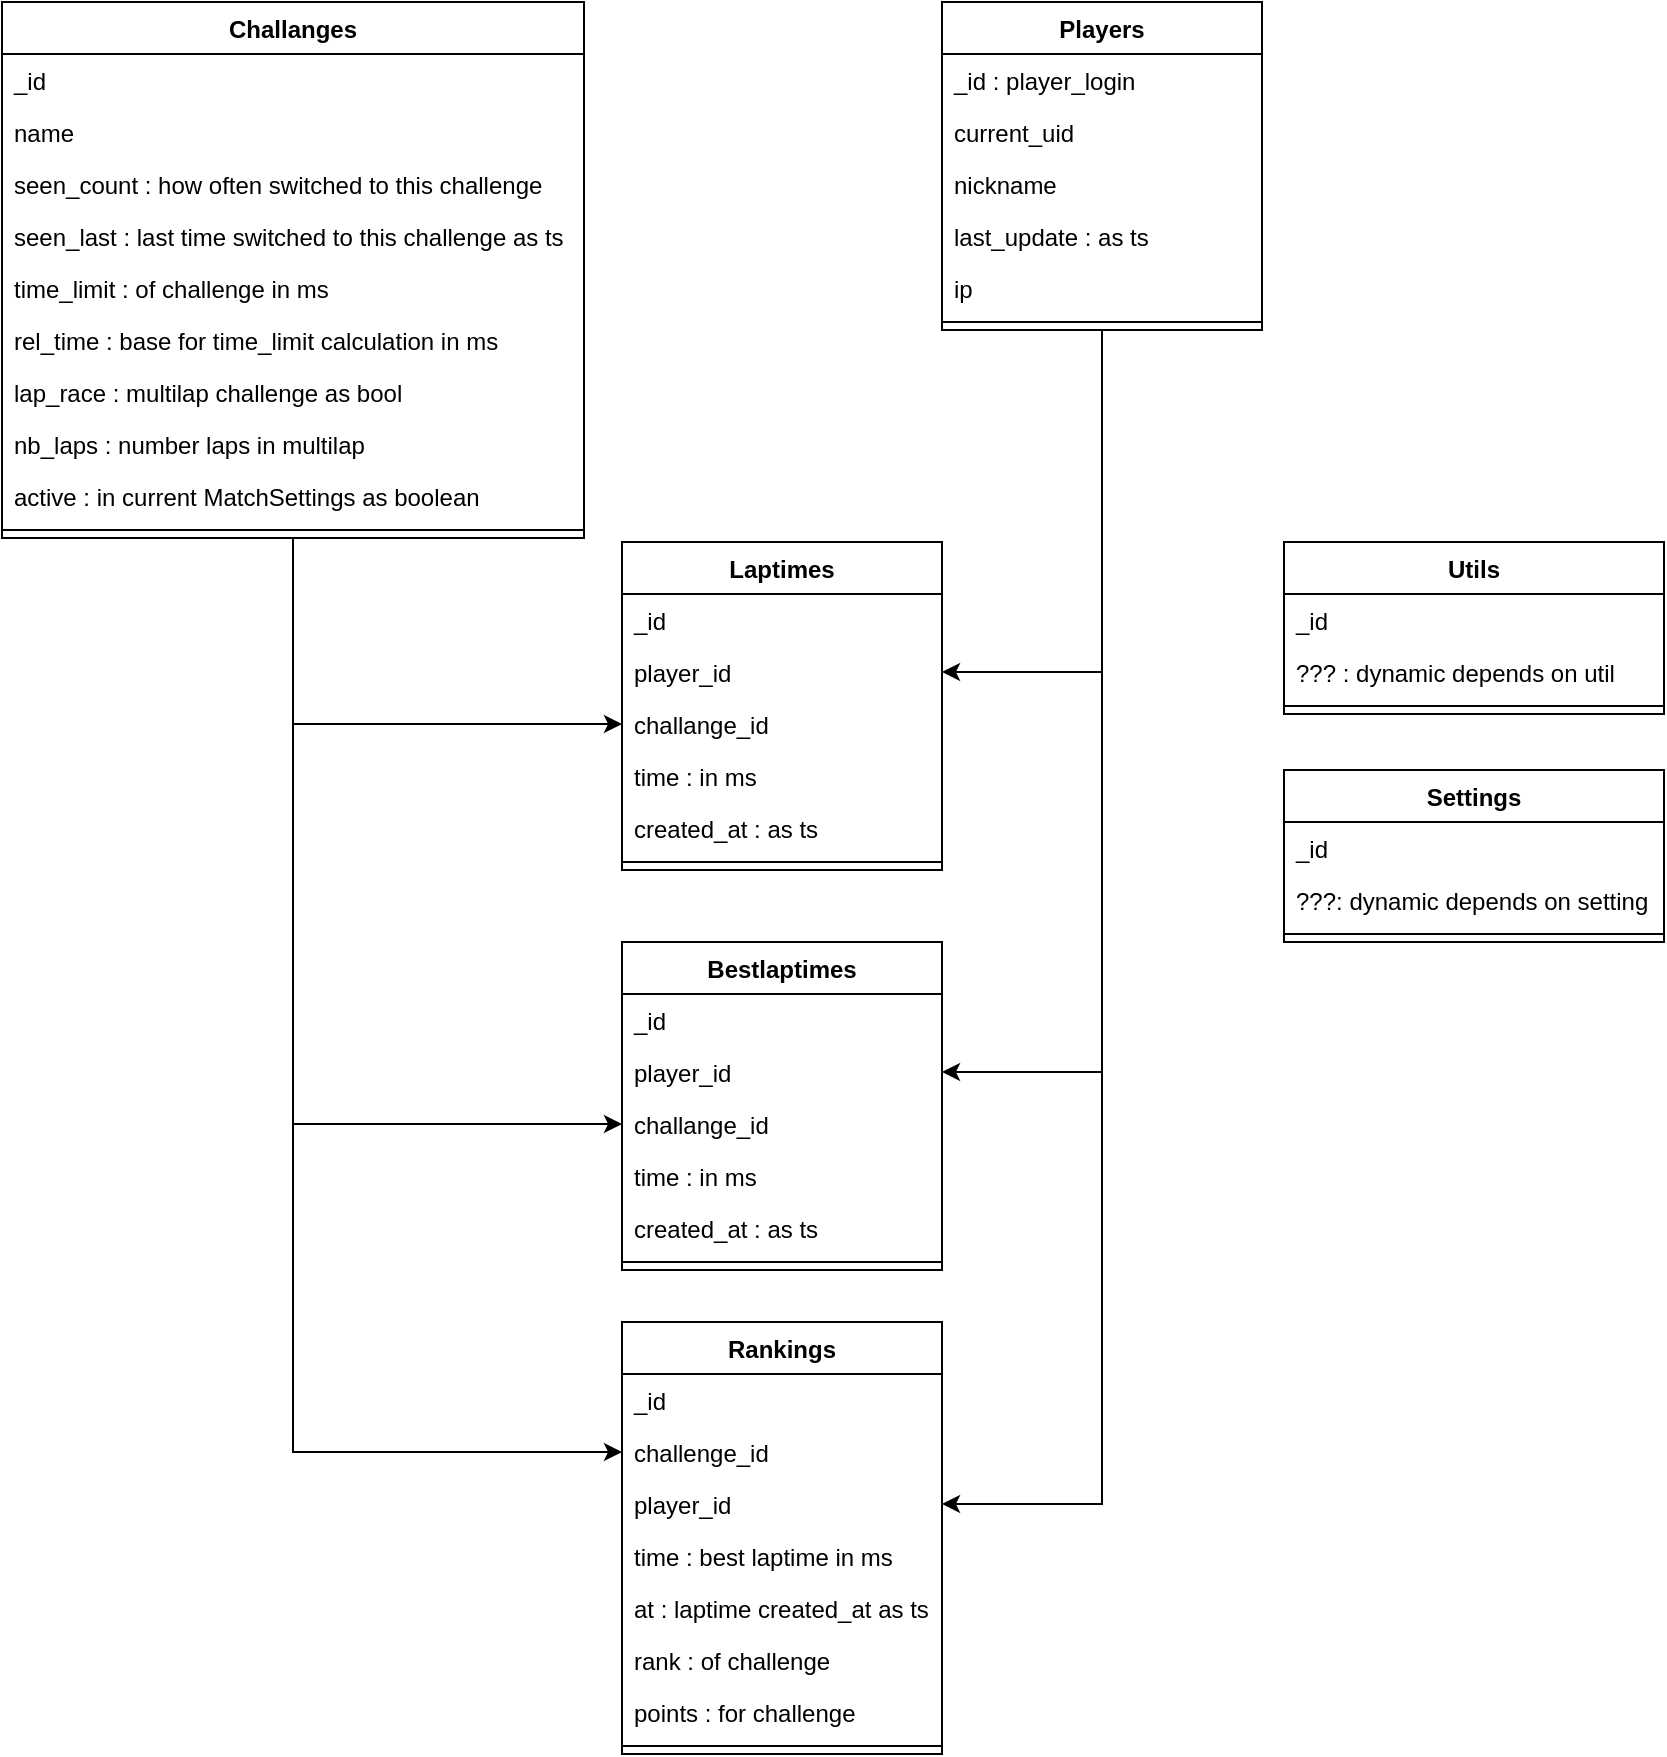 <mxfile version="14.1.8" type="device"><diagram id="GvHbLGwMmbhhfIeFvPbO" name="Seite-1"><mxGraphModel dx="1102" dy="1000" grid="1" gridSize="10" guides="1" tooltips="1" connect="1" arrows="1" fold="1" page="1" pageScale="1" pageWidth="827" pageHeight="1169" math="0" shadow="0"><root><mxCell id="0"/><mxCell id="1" parent="0"/><mxCell id="rKmt_01Rh1brTcauh0tl-51" value="" style="edgeStyle=orthogonalEdgeStyle;rounded=0;orthogonalLoop=1;jettySize=auto;html=1;entryX=1;entryY=0.5;entryDx=0;entryDy=0;" parent="1" source="rKmt_01Rh1brTcauh0tl-2" target="rKmt_01Rh1brTcauh0tl-31" edge="1"><mxGeometry relative="1" as="geometry"><mxPoint x="809" y="195" as="targetPoint"/></mxGeometry></mxCell><mxCell id="rKmt_01Rh1brTcauh0tl-65" value="" style="edgeStyle=orthogonalEdgeStyle;rounded=0;orthogonalLoop=1;jettySize=auto;html=1;entryX=1;entryY=0.5;entryDx=0;entryDy=0;" parent="1" source="rKmt_01Rh1brTcauh0tl-2" target="rKmt_01Rh1brTcauh0tl-54" edge="1"><mxGeometry relative="1" as="geometry"><mxPoint x="809" y="169" as="targetPoint"/></mxGeometry></mxCell><mxCell id="3C75Sr1dBxnXOI71Ouzz-18" value="" style="edgeStyle=orthogonalEdgeStyle;rounded=0;orthogonalLoop=1;jettySize=auto;html=1;entryX=1;entryY=0.5;entryDx=0;entryDy=0;" parent="1" source="rKmt_01Rh1brTcauh0tl-2" target="3C75Sr1dBxnXOI71Ouzz-10" edge="1"><mxGeometry relative="1" as="geometry"><mxPoint x="489" y="169" as="targetPoint"/></mxGeometry></mxCell><mxCell id="rKmt_01Rh1brTcauh0tl-2" value="Players" style="swimlane;fontStyle=1;align=center;verticalAlign=top;childLayout=stackLayout;horizontal=1;startSize=26;horizontalStack=0;resizeParent=1;resizeParentMax=0;resizeLast=0;collapsible=1;marginBottom=0;" parent="1" vertex="1"><mxGeometry x="569" y="100" width="160" height="164" as="geometry"/></mxCell><mxCell id="rKmt_01Rh1brTcauh0tl-3" value="_id : player_login" style="text;strokeColor=none;fillColor=none;align=left;verticalAlign=top;spacingLeft=4;spacingRight=4;overflow=hidden;rotatable=0;points=[[0,0.5],[1,0.5]];portConstraint=eastwest;" parent="rKmt_01Rh1brTcauh0tl-2" vertex="1"><mxGeometry y="26" width="160" height="26" as="geometry"/></mxCell><mxCell id="qAfZdYTN4PTpI2n6EuEr-1" value="current_uid" style="text;strokeColor=none;fillColor=none;align=left;verticalAlign=top;spacingLeft=4;spacingRight=4;overflow=hidden;rotatable=0;points=[[0,0.5],[1,0.5]];portConstraint=eastwest;" parent="rKmt_01Rh1brTcauh0tl-2" vertex="1"><mxGeometry y="52" width="160" height="26" as="geometry"/></mxCell><mxCell id="rKmt_01Rh1brTcauh0tl-8" value="nickname" style="text;strokeColor=none;fillColor=none;align=left;verticalAlign=top;spacingLeft=4;spacingRight=4;overflow=hidden;rotatable=0;points=[[0,0.5],[1,0.5]];portConstraint=eastwest;" parent="rKmt_01Rh1brTcauh0tl-2" vertex="1"><mxGeometry y="78" width="160" height="26" as="geometry"/></mxCell><mxCell id="rKmt_01Rh1brTcauh0tl-9" value="last_update : as ts" style="text;strokeColor=none;fillColor=none;align=left;verticalAlign=top;spacingLeft=4;spacingRight=4;overflow=hidden;rotatable=0;points=[[0,0.5],[1,0.5]];portConstraint=eastwest;" parent="rKmt_01Rh1brTcauh0tl-2" vertex="1"><mxGeometry y="104" width="160" height="26" as="geometry"/></mxCell><mxCell id="3_U17bBbJx1PxlcZ8-xc-12" value="ip" style="text;strokeColor=none;fillColor=none;align=left;verticalAlign=top;spacingLeft=4;spacingRight=4;overflow=hidden;rotatable=0;points=[[0,0.5],[1,0.5]];portConstraint=eastwest;" vertex="1" parent="rKmt_01Rh1brTcauh0tl-2"><mxGeometry y="130" width="160" height="26" as="geometry"/></mxCell><mxCell id="rKmt_01Rh1brTcauh0tl-5" value="" style="line;strokeWidth=1;fillColor=none;align=left;verticalAlign=middle;spacingTop=-1;spacingLeft=3;spacingRight=3;rotatable=0;labelPosition=right;points=[];portConstraint=eastwest;" parent="rKmt_01Rh1brTcauh0tl-2" vertex="1"><mxGeometry y="156" width="160" height="8" as="geometry"/></mxCell><mxCell id="rKmt_01Rh1brTcauh0tl-42" value="" style="edgeStyle=orthogonalEdgeStyle;rounded=0;orthogonalLoop=1;jettySize=auto;html=1;entryX=0;entryY=0.5;entryDx=0;entryDy=0;" parent="1" source="rKmt_01Rh1brTcauh0tl-24" target="rKmt_01Rh1brTcauh0tl-34" edge="1"><mxGeometry relative="1" as="geometry"><mxPoint x="489" y="560" as="targetPoint"/></mxGeometry></mxCell><mxCell id="rKmt_01Rh1brTcauh0tl-70" value="" style="edgeStyle=orthogonalEdgeStyle;rounded=0;orthogonalLoop=1;jettySize=auto;html=1;entryX=0;entryY=0.5;entryDx=0;entryDy=0;" parent="1" source="rKmt_01Rh1brTcauh0tl-24" target="rKmt_01Rh1brTcauh0tl-55" edge="1"><mxGeometry relative="1" as="geometry"><mxPoint x="339" y="343" as="targetPoint"/></mxGeometry></mxCell><mxCell id="3C75Sr1dBxnXOI71Ouzz-23" value="" style="edgeStyle=orthogonalEdgeStyle;rounded=0;orthogonalLoop=1;jettySize=auto;html=1;entryX=0;entryY=0.5;entryDx=0;entryDy=0;" parent="1" source="rKmt_01Rh1brTcauh0tl-24" target="3C75Sr1dBxnXOI71Ouzz-9" edge="1"><mxGeometry relative="1" as="geometry"><mxPoint x="339" y="343" as="targetPoint"/></mxGeometry></mxCell><mxCell id="rKmt_01Rh1brTcauh0tl-24" value="Challanges" style="swimlane;fontStyle=1;align=center;verticalAlign=top;childLayout=stackLayout;horizontal=1;startSize=26;horizontalStack=0;resizeParent=1;resizeParentMax=0;resizeLast=0;collapsible=1;marginBottom=0;" parent="1" vertex="1"><mxGeometry x="99" y="100" width="291" height="268" as="geometry"/></mxCell><mxCell id="rKmt_01Rh1brTcauh0tl-25" value="_id" style="text;strokeColor=none;fillColor=none;align=left;verticalAlign=top;spacingLeft=4;spacingRight=4;overflow=hidden;rotatable=0;points=[[0,0.5],[1,0.5]];portConstraint=eastwest;" parent="rKmt_01Rh1brTcauh0tl-24" vertex="1"><mxGeometry y="26" width="291" height="26" as="geometry"/></mxCell><mxCell id="rKmt_01Rh1brTcauh0tl-26" value="name" style="text;strokeColor=none;fillColor=none;align=left;verticalAlign=top;spacingLeft=4;spacingRight=4;overflow=hidden;rotatable=0;points=[[0,0.5],[1,0.5]];portConstraint=eastwest;" parent="rKmt_01Rh1brTcauh0tl-24" vertex="1"><mxGeometry y="52" width="291" height="26" as="geometry"/></mxCell><mxCell id="2JA51jBE7Q1bD2weZ3pu-1" value="seen_count : how often switched to this challenge" style="text;strokeColor=none;fillColor=none;align=left;verticalAlign=top;spacingLeft=4;spacingRight=4;overflow=hidden;rotatable=0;points=[[0,0.5],[1,0.5]];portConstraint=eastwest;" parent="rKmt_01Rh1brTcauh0tl-24" vertex="1"><mxGeometry y="78" width="291" height="26" as="geometry"/></mxCell><mxCell id="2JA51jBE7Q1bD2weZ3pu-2" value="seen_last : last time switched to this challenge as ts" style="text;strokeColor=none;fillColor=none;align=left;verticalAlign=top;spacingLeft=4;spacingRight=4;overflow=hidden;rotatable=0;points=[[0,0.5],[1,0.5]];portConstraint=eastwest;" parent="rKmt_01Rh1brTcauh0tl-24" vertex="1"><mxGeometry y="104" width="291" height="26" as="geometry"/></mxCell><mxCell id="2JA51jBE7Q1bD2weZ3pu-4" value="time_limit : of challenge in ms" style="text;strokeColor=none;fillColor=none;align=left;verticalAlign=top;spacingLeft=4;spacingRight=4;overflow=hidden;rotatable=0;points=[[0,0.5],[1,0.5]];portConstraint=eastwest;" parent="rKmt_01Rh1brTcauh0tl-24" vertex="1"><mxGeometry y="130" width="291" height="26" as="geometry"/></mxCell><mxCell id="2JA51jBE7Q1bD2weZ3pu-3" value="rel_time : base for time_limit calculation in ms" style="text;strokeColor=none;fillColor=none;align=left;verticalAlign=top;spacingLeft=4;spacingRight=4;overflow=hidden;rotatable=0;points=[[0,0.5],[1,0.5]];portConstraint=eastwest;" parent="rKmt_01Rh1brTcauh0tl-24" vertex="1"><mxGeometry y="156" width="291" height="26" as="geometry"/></mxCell><mxCell id="2JA51jBE7Q1bD2weZ3pu-5" value="lap_race : multilap challenge as bool" style="text;strokeColor=none;fillColor=none;align=left;verticalAlign=top;spacingLeft=4;spacingRight=4;overflow=hidden;rotatable=0;points=[[0,0.5],[1,0.5]];portConstraint=eastwest;" parent="rKmt_01Rh1brTcauh0tl-24" vertex="1"><mxGeometry y="182" width="291" height="26" as="geometry"/></mxCell><mxCell id="2JA51jBE7Q1bD2weZ3pu-6" value="nb_laps : number laps in multilap" style="text;strokeColor=none;fillColor=none;align=left;verticalAlign=top;spacingLeft=4;spacingRight=4;overflow=hidden;rotatable=0;points=[[0,0.5],[1,0.5]];portConstraint=eastwest;" parent="rKmt_01Rh1brTcauh0tl-24" vertex="1"><mxGeometry y="208" width="291" height="26" as="geometry"/></mxCell><mxCell id="6n2jtKybbE3fArgx6g1z-1" value="active : in current MatchSettings as boolean" style="text;strokeColor=none;fillColor=none;align=left;verticalAlign=top;spacingLeft=4;spacingRight=4;overflow=hidden;rotatable=0;points=[[0,0.5],[1,0.5]];portConstraint=eastwest;" parent="rKmt_01Rh1brTcauh0tl-24" vertex="1"><mxGeometry y="234" width="291" height="26" as="geometry"/></mxCell><mxCell id="rKmt_01Rh1brTcauh0tl-27" value="" style="line;strokeWidth=1;fillColor=none;align=left;verticalAlign=middle;spacingTop=-1;spacingLeft=3;spacingRight=3;rotatable=0;labelPosition=right;points=[];portConstraint=eastwest;" parent="rKmt_01Rh1brTcauh0tl-24" vertex="1"><mxGeometry y="260" width="291" height="8" as="geometry"/></mxCell><mxCell id="rKmt_01Rh1brTcauh0tl-29" value="Laptimes" style="swimlane;fontStyle=1;align=center;verticalAlign=top;childLayout=stackLayout;horizontal=1;startSize=26;horizontalStack=0;resizeParent=1;resizeParentMax=0;resizeLast=0;collapsible=1;marginBottom=0;" parent="1" vertex="1"><mxGeometry x="409" y="370" width="160" height="164" as="geometry"/></mxCell><mxCell id="rKmt_01Rh1brTcauh0tl-30" value="_id" style="text;strokeColor=none;fillColor=none;align=left;verticalAlign=top;spacingLeft=4;spacingRight=4;overflow=hidden;rotatable=0;points=[[0,0.5],[1,0.5]];portConstraint=eastwest;" parent="rKmt_01Rh1brTcauh0tl-29" vertex="1"><mxGeometry y="26" width="160" height="26" as="geometry"/></mxCell><mxCell id="rKmt_01Rh1brTcauh0tl-31" value="player_id" style="text;strokeColor=none;fillColor=none;align=left;verticalAlign=top;spacingLeft=4;spacingRight=4;overflow=hidden;rotatable=0;points=[[0,0.5],[1,0.5]];portConstraint=eastwest;" parent="rKmt_01Rh1brTcauh0tl-29" vertex="1"><mxGeometry y="52" width="160" height="26" as="geometry"/></mxCell><mxCell id="rKmt_01Rh1brTcauh0tl-34" value="challange_id" style="text;strokeColor=none;fillColor=none;align=left;verticalAlign=top;spacingLeft=4;spacingRight=4;overflow=hidden;rotatable=0;points=[[0,0.5],[1,0.5]];portConstraint=eastwest;" parent="rKmt_01Rh1brTcauh0tl-29" vertex="1"><mxGeometry y="78" width="160" height="26" as="geometry"/></mxCell><mxCell id="rKmt_01Rh1brTcauh0tl-35" value="time : in ms" style="text;strokeColor=none;fillColor=none;align=left;verticalAlign=top;spacingLeft=4;spacingRight=4;overflow=hidden;rotatable=0;points=[[0,0.5],[1,0.5]];portConstraint=eastwest;" parent="rKmt_01Rh1brTcauh0tl-29" vertex="1"><mxGeometry y="104" width="160" height="26" as="geometry"/></mxCell><mxCell id="rKmt_01Rh1brTcauh0tl-36" value="created_at : as ts" style="text;strokeColor=none;fillColor=none;align=left;verticalAlign=top;spacingLeft=4;spacingRight=4;overflow=hidden;rotatable=0;points=[[0,0.5],[1,0.5]];portConstraint=eastwest;" parent="rKmt_01Rh1brTcauh0tl-29" vertex="1"><mxGeometry y="130" width="160" height="26" as="geometry"/></mxCell><mxCell id="rKmt_01Rh1brTcauh0tl-32" value="" style="line;strokeWidth=1;fillColor=none;align=left;verticalAlign=middle;spacingTop=-1;spacingLeft=3;spacingRight=3;rotatable=0;labelPosition=right;points=[];portConstraint=eastwest;" parent="rKmt_01Rh1brTcauh0tl-29" vertex="1"><mxGeometry y="156" width="160" height="8" as="geometry"/></mxCell><mxCell id="rKmt_01Rh1brTcauh0tl-52" value="Bestlaptimes" style="swimlane;fontStyle=1;align=center;verticalAlign=top;childLayout=stackLayout;horizontal=1;startSize=26;horizontalStack=0;resizeParent=1;resizeParentMax=0;resizeLast=0;collapsible=1;marginBottom=0;" parent="1" vertex="1"><mxGeometry x="409" y="570" width="160" height="164" as="geometry"/></mxCell><mxCell id="rKmt_01Rh1brTcauh0tl-53" value="_id" style="text;strokeColor=none;fillColor=none;align=left;verticalAlign=top;spacingLeft=4;spacingRight=4;overflow=hidden;rotatable=0;points=[[0,0.5],[1,0.5]];portConstraint=eastwest;" parent="rKmt_01Rh1brTcauh0tl-52" vertex="1"><mxGeometry y="26" width="160" height="26" as="geometry"/></mxCell><mxCell id="rKmt_01Rh1brTcauh0tl-54" value="player_id" style="text;strokeColor=none;fillColor=none;align=left;verticalAlign=top;spacingLeft=4;spacingRight=4;overflow=hidden;rotatable=0;points=[[0,0.5],[1,0.5]];portConstraint=eastwest;" parent="rKmt_01Rh1brTcauh0tl-52" vertex="1"><mxGeometry y="52" width="160" height="26" as="geometry"/></mxCell><mxCell id="rKmt_01Rh1brTcauh0tl-55" value="challange_id" style="text;strokeColor=none;fillColor=none;align=left;verticalAlign=top;spacingLeft=4;spacingRight=4;overflow=hidden;rotatable=0;points=[[0,0.5],[1,0.5]];portConstraint=eastwest;" parent="rKmt_01Rh1brTcauh0tl-52" vertex="1"><mxGeometry y="78" width="160" height="26" as="geometry"/></mxCell><mxCell id="rKmt_01Rh1brTcauh0tl-56" value="time : in ms" style="text;strokeColor=none;fillColor=none;align=left;verticalAlign=top;spacingLeft=4;spacingRight=4;overflow=hidden;rotatable=0;points=[[0,0.5],[1,0.5]];portConstraint=eastwest;" parent="rKmt_01Rh1brTcauh0tl-52" vertex="1"><mxGeometry y="104" width="160" height="26" as="geometry"/></mxCell><mxCell id="rKmt_01Rh1brTcauh0tl-57" value="created_at : as ts" style="text;strokeColor=none;fillColor=none;align=left;verticalAlign=top;spacingLeft=4;spacingRight=4;overflow=hidden;rotatable=0;points=[[0,0.5],[1,0.5]];portConstraint=eastwest;" parent="rKmt_01Rh1brTcauh0tl-52" vertex="1"><mxGeometry y="130" width="160" height="26" as="geometry"/></mxCell><mxCell id="rKmt_01Rh1brTcauh0tl-58" value="" style="line;strokeWidth=1;fillColor=none;align=left;verticalAlign=middle;spacingTop=-1;spacingLeft=3;spacingRight=3;rotatable=0;labelPosition=right;points=[];portConstraint=eastwest;" parent="rKmt_01Rh1brTcauh0tl-52" vertex="1"><mxGeometry y="156" width="160" height="8" as="geometry"/></mxCell><mxCell id="3C75Sr1dBxnXOI71Ouzz-1" value="Rankings" style="swimlane;fontStyle=1;align=center;verticalAlign=top;childLayout=stackLayout;horizontal=1;startSize=26;horizontalStack=0;resizeParent=1;resizeParentMax=0;resizeLast=0;collapsible=1;marginBottom=0;" parent="1" vertex="1"><mxGeometry x="409" y="760" width="160" height="216" as="geometry"/></mxCell><mxCell id="3C75Sr1dBxnXOI71Ouzz-2" value="_id" style="text;strokeColor=none;fillColor=none;align=left;verticalAlign=top;spacingLeft=4;spacingRight=4;overflow=hidden;rotatable=0;points=[[0,0.5],[1,0.5]];portConstraint=eastwest;" parent="3C75Sr1dBxnXOI71Ouzz-1" vertex="1"><mxGeometry y="26" width="160" height="26" as="geometry"/></mxCell><mxCell id="3C75Sr1dBxnXOI71Ouzz-9" value="challenge_id" style="text;strokeColor=none;fillColor=none;align=left;verticalAlign=top;spacingLeft=4;spacingRight=4;overflow=hidden;rotatable=0;points=[[0,0.5],[1,0.5]];portConstraint=eastwest;" parent="3C75Sr1dBxnXOI71Ouzz-1" vertex="1"><mxGeometry y="52" width="160" height="26" as="geometry"/></mxCell><mxCell id="3C75Sr1dBxnXOI71Ouzz-10" value="player_id" style="text;strokeColor=none;fillColor=none;align=left;verticalAlign=top;spacingLeft=4;spacingRight=4;overflow=hidden;rotatable=0;points=[[0,0.5],[1,0.5]];portConstraint=eastwest;" parent="3C75Sr1dBxnXOI71Ouzz-1" vertex="1"><mxGeometry y="78" width="160" height="26" as="geometry"/></mxCell><mxCell id="3C75Sr1dBxnXOI71Ouzz-3" value="time : best laptime in ms" style="text;strokeColor=none;fillColor=none;align=left;verticalAlign=top;spacingLeft=4;spacingRight=4;overflow=hidden;rotatable=0;points=[[0,0.5],[1,0.5]];portConstraint=eastwest;" parent="3C75Sr1dBxnXOI71Ouzz-1" vertex="1"><mxGeometry y="104" width="160" height="26" as="geometry"/></mxCell><mxCell id="3C75Sr1dBxnXOI71Ouzz-4" value="at : laptime created_at as ts" style="text;strokeColor=none;fillColor=none;align=left;verticalAlign=top;spacingLeft=4;spacingRight=4;overflow=hidden;rotatable=0;points=[[0,0.5],[1,0.5]];portConstraint=eastwest;" parent="3C75Sr1dBxnXOI71Ouzz-1" vertex="1"><mxGeometry y="130" width="160" height="26" as="geometry"/></mxCell><mxCell id="3C75Sr1dBxnXOI71Ouzz-5" value="rank : of challenge" style="text;strokeColor=none;fillColor=none;align=left;verticalAlign=top;spacingLeft=4;spacingRight=4;overflow=hidden;rotatable=0;points=[[0,0.5],[1,0.5]];portConstraint=eastwest;" parent="3C75Sr1dBxnXOI71Ouzz-1" vertex="1"><mxGeometry y="156" width="160" height="26" as="geometry"/></mxCell><mxCell id="3C75Sr1dBxnXOI71Ouzz-8" value="points : for challenge" style="text;strokeColor=none;fillColor=none;align=left;verticalAlign=top;spacingLeft=4;spacingRight=4;overflow=hidden;rotatable=0;points=[[0,0.5],[1,0.5]];portConstraint=eastwest;" parent="3C75Sr1dBxnXOI71Ouzz-1" vertex="1"><mxGeometry y="182" width="160" height="26" as="geometry"/></mxCell><mxCell id="3C75Sr1dBxnXOI71Ouzz-6" value="" style="line;strokeWidth=1;fillColor=none;align=left;verticalAlign=middle;spacingTop=-1;spacingLeft=3;spacingRight=3;rotatable=0;labelPosition=right;points=[];portConstraint=eastwest;" parent="3C75Sr1dBxnXOI71Ouzz-1" vertex="1"><mxGeometry y="208" width="160" height="8" as="geometry"/></mxCell><mxCell id="3_U17bBbJx1PxlcZ8-xc-1" value="Utils" style="swimlane;fontStyle=1;align=center;verticalAlign=top;childLayout=stackLayout;horizontal=1;startSize=26;horizontalStack=0;resizeParent=1;resizeParentMax=0;resizeLast=0;collapsible=1;marginBottom=0;" vertex="1" parent="1"><mxGeometry x="740" y="370" width="190" height="86" as="geometry"/></mxCell><mxCell id="3_U17bBbJx1PxlcZ8-xc-2" value="_id" style="text;strokeColor=none;fillColor=none;align=left;verticalAlign=top;spacingLeft=4;spacingRight=4;overflow=hidden;rotatable=0;points=[[0,0.5],[1,0.5]];portConstraint=eastwest;" vertex="1" parent="3_U17bBbJx1PxlcZ8-xc-1"><mxGeometry y="26" width="190" height="26" as="geometry"/></mxCell><mxCell id="3_U17bBbJx1PxlcZ8-xc-3" value="??? : dynamic depends on util" style="text;strokeColor=none;fillColor=none;align=left;verticalAlign=top;spacingLeft=4;spacingRight=4;overflow=hidden;rotatable=0;points=[[0,0.5],[1,0.5]];portConstraint=eastwest;" vertex="1" parent="3_U17bBbJx1PxlcZ8-xc-1"><mxGeometry y="52" width="190" height="26" as="geometry"/></mxCell><mxCell id="3_U17bBbJx1PxlcZ8-xc-7" value="" style="line;strokeWidth=1;fillColor=none;align=left;verticalAlign=middle;spacingTop=-1;spacingLeft=3;spacingRight=3;rotatable=0;labelPosition=right;points=[];portConstraint=eastwest;" vertex="1" parent="3_U17bBbJx1PxlcZ8-xc-1"><mxGeometry y="78" width="190" height="8" as="geometry"/></mxCell><mxCell id="3_U17bBbJx1PxlcZ8-xc-8" value="Settings" style="swimlane;fontStyle=1;align=center;verticalAlign=top;childLayout=stackLayout;horizontal=1;startSize=26;horizontalStack=0;resizeParent=1;resizeParentMax=0;resizeLast=0;collapsible=1;marginBottom=0;" vertex="1" parent="1"><mxGeometry x="740" y="484" width="190" height="86" as="geometry"/></mxCell><mxCell id="3_U17bBbJx1PxlcZ8-xc-9" value="_id" style="text;strokeColor=none;fillColor=none;align=left;verticalAlign=top;spacingLeft=4;spacingRight=4;overflow=hidden;rotatable=0;points=[[0,0.5],[1,0.5]];portConstraint=eastwest;" vertex="1" parent="3_U17bBbJx1PxlcZ8-xc-8"><mxGeometry y="26" width="190" height="26" as="geometry"/></mxCell><mxCell id="3_U17bBbJx1PxlcZ8-xc-10" value="???: dynamic depends on setting" style="text;strokeColor=none;fillColor=none;align=left;verticalAlign=top;spacingLeft=4;spacingRight=4;overflow=hidden;rotatable=0;points=[[0,0.5],[1,0.5]];portConstraint=eastwest;" vertex="1" parent="3_U17bBbJx1PxlcZ8-xc-8"><mxGeometry y="52" width="190" height="26" as="geometry"/></mxCell><mxCell id="3_U17bBbJx1PxlcZ8-xc-11" value="" style="line;strokeWidth=1;fillColor=none;align=left;verticalAlign=middle;spacingTop=-1;spacingLeft=3;spacingRight=3;rotatable=0;labelPosition=right;points=[];portConstraint=eastwest;" vertex="1" parent="3_U17bBbJx1PxlcZ8-xc-8"><mxGeometry y="78" width="190" height="8" as="geometry"/></mxCell></root></mxGraphModel></diagram></mxfile>